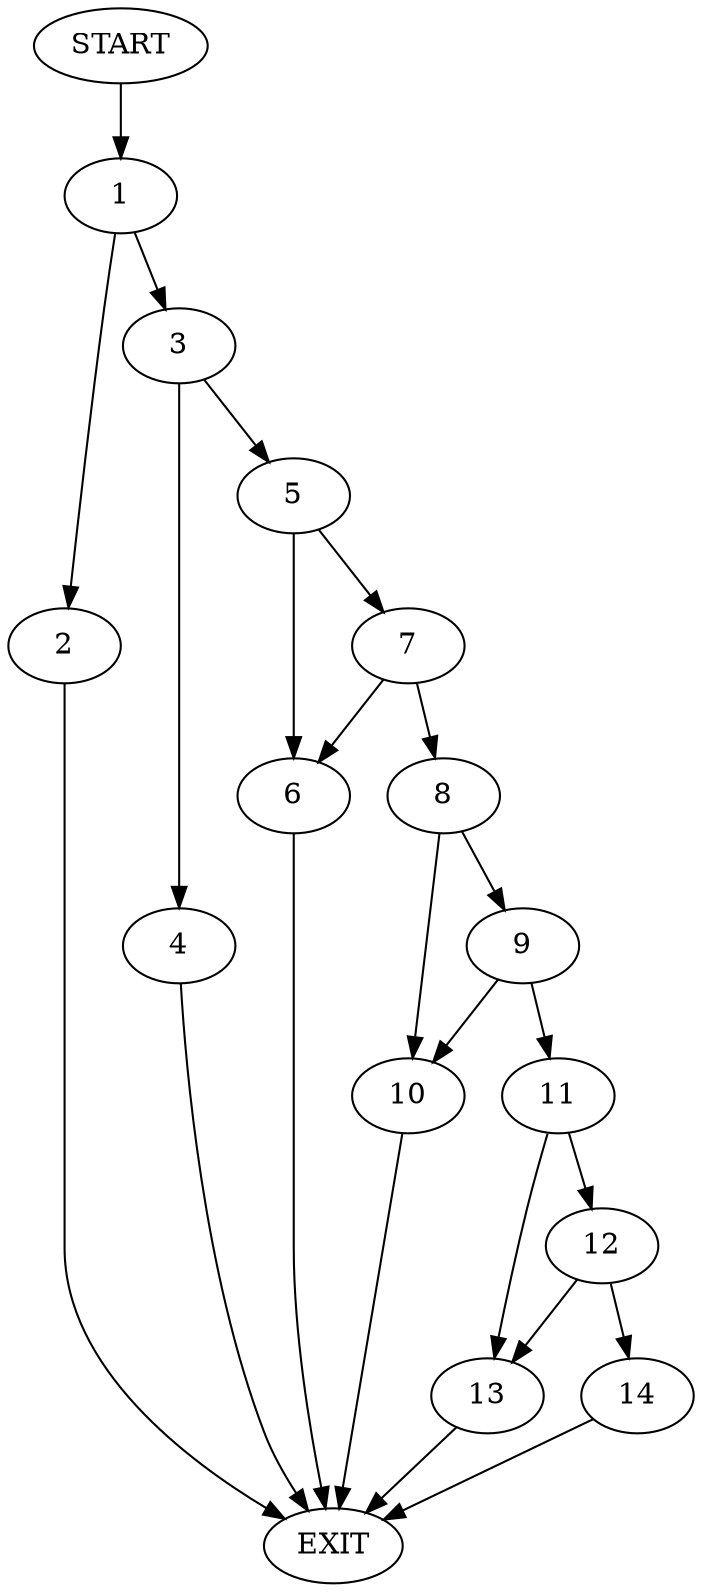 digraph {
0 [label="START"]
15 [label="EXIT"]
0 -> 1
1 -> 2
1 -> 3
2 -> 15
3 -> 4
3 -> 5
4 -> 15
5 -> 6
5 -> 7
7 -> 8
7 -> 6
6 -> 15
8 -> 9
8 -> 10
9 -> 11
9 -> 10
10 -> 15
11 -> 12
11 -> 13
12 -> 14
12 -> 13
13 -> 15
14 -> 15
}
